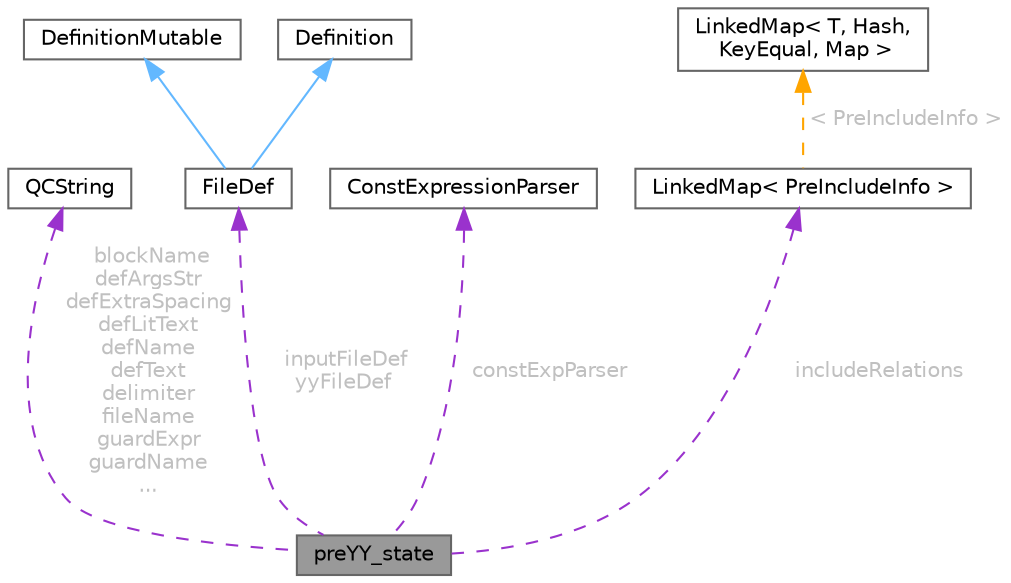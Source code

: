 digraph "preYY_state"
{
 // INTERACTIVE_SVG=YES
 // LATEX_PDF_SIZE
  bgcolor="transparent";
  edge [fontname=Helvetica,fontsize=10,labelfontname=Helvetica,labelfontsize=10];
  node [fontname=Helvetica,fontsize=10,shape=box,height=0.2,width=0.4];
  Node1 [id="Node000001",label="preYY_state",height=0.2,width=0.4,color="gray40", fillcolor="grey60", style="filled", fontcolor="black",tooltip=" "];
  Node2 -> Node1 [id="edge1_Node000001_Node000002",dir="back",color="darkorchid3",style="dashed",tooltip=" ",label=" blockName\ndefArgsStr\ndefExtraSpacing\ndefLitText\ndefName\ndefText\ndelimiter\nfileName\nguardExpr\nguardName\n...",fontcolor="grey" ];
  Node2 [id="Node000002",label="QCString",height=0.2,width=0.4,color="gray40", fillcolor="white", style="filled",URL="$d9/d45/class_q_c_string.html",tooltip="This is an alternative implementation of QCString."];
  Node3 -> Node1 [id="edge2_Node000001_Node000003",dir="back",color="darkorchid3",style="dashed",tooltip=" ",label=" inputFileDef\nyyFileDef",fontcolor="grey" ];
  Node3 [id="Node000003",label="FileDef",height=0.2,width=0.4,color="gray40", fillcolor="white", style="filled",URL="$de/db0/class_file_def.html",tooltip="A model of a file symbol."];
  Node4 -> Node3 [id="edge3_Node000003_Node000004",dir="back",color="steelblue1",style="solid",tooltip=" "];
  Node4 [id="Node000004",label="DefinitionMutable",height=0.2,width=0.4,color="gray40", fillcolor="white", style="filled",URL="$d0/d46/class_definition_mutable.html",tooltip=" "];
  Node5 -> Node3 [id="edge4_Node000003_Node000005",dir="back",color="steelblue1",style="solid",tooltip=" "];
  Node5 [id="Node000005",label="Definition",height=0.2,width=0.4,color="gray40", fillcolor="white", style="filled",URL="$d5/dcc/class_definition.html",tooltip="The common base class of all entity definitions found in the sources."];
  Node6 -> Node1 [id="edge5_Node000001_Node000006",dir="back",color="darkorchid3",style="dashed",tooltip=" ",label=" constExpParser",fontcolor="grey" ];
  Node6 [id="Node000006",label="ConstExpressionParser",height=0.2,width=0.4,color="gray40", fillcolor="white", style="filled",URL="$db/d82/class_const_expression_parser.html",tooltip="constant expression parser used for the C preprocessor"];
  Node7 -> Node1 [id="edge6_Node000001_Node000007",dir="back",color="darkorchid3",style="dashed",tooltip=" ",label=" includeRelations",fontcolor="grey" ];
  Node7 [id="Node000007",label="LinkedMap\< PreIncludeInfo \>",height=0.2,width=0.4,color="gray40", fillcolor="white", style="filled",URL="$d0/d2c/class_linked_map.html",tooltip=" "];
  Node8 -> Node7 [id="edge7_Node000007_Node000008",dir="back",color="orange",style="dashed",tooltip=" ",label=" \< PreIncludeInfo \>",fontcolor="grey" ];
  Node8 [id="Node000008",label="LinkedMap\< T, Hash,\l KeyEqual, Map \>",height=0.2,width=0.4,color="gray40", fillcolor="white", style="filled",URL="$d0/d2c/class_linked_map.html",tooltip="Container class representing a vector of objects with keys."];
}
